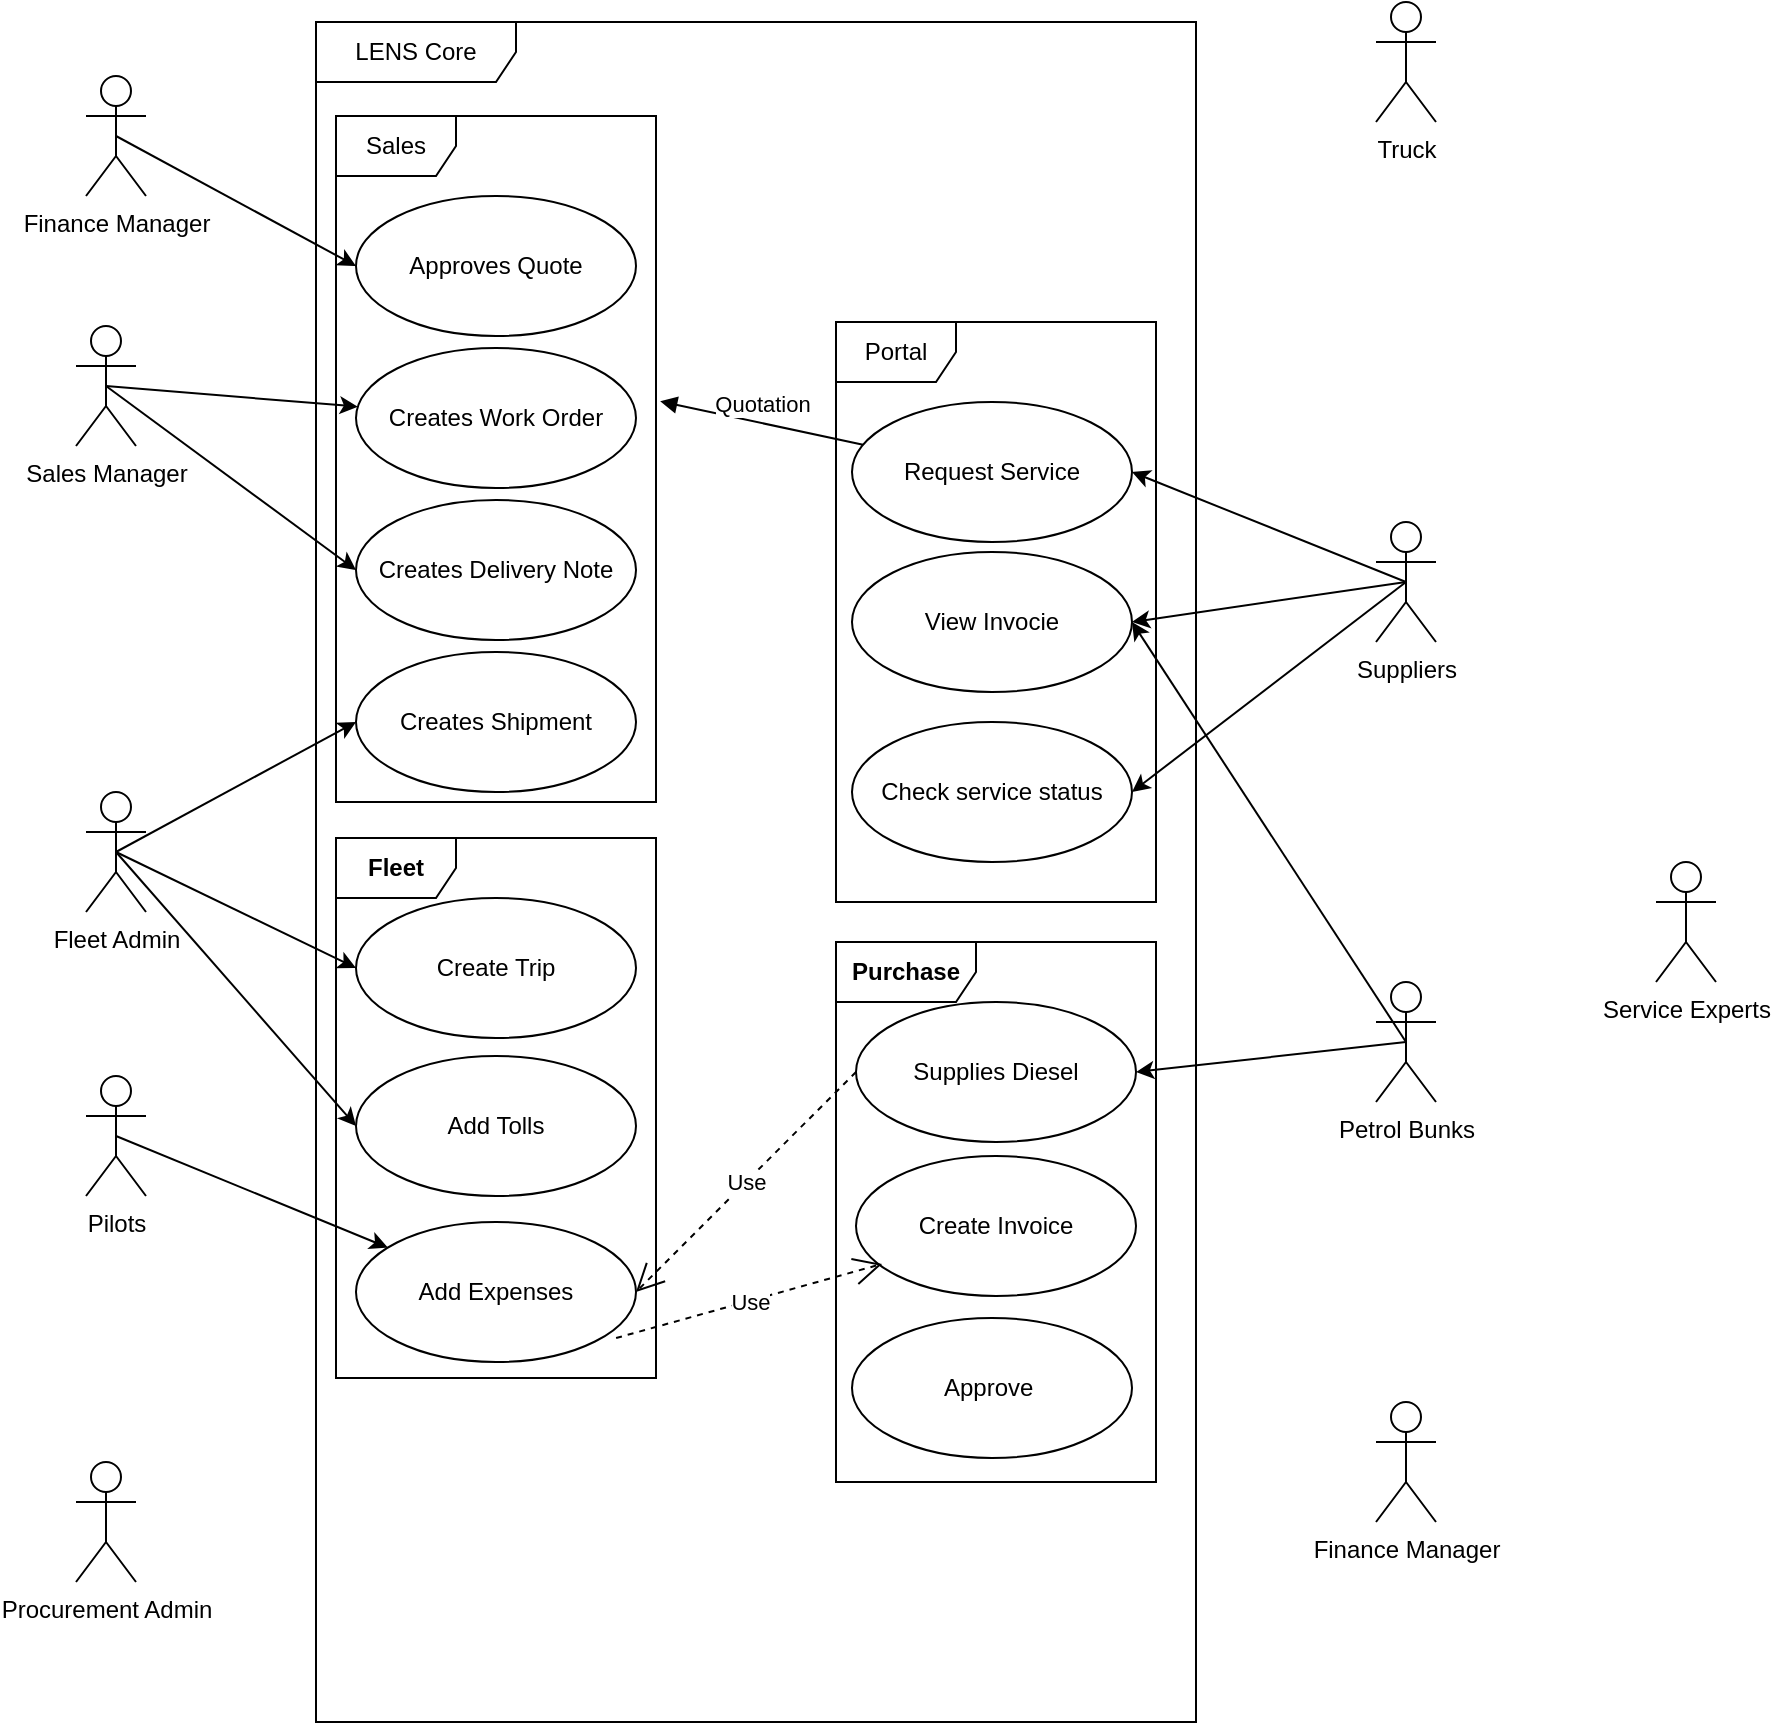 <mxfile version="20.2.2" type="github">
  <diagram id="qxUhUV0_AaV7eIC_QGrq" name="Page-1">
    <mxGraphModel dx="931" dy="526" grid="1" gridSize="10" guides="1" tooltips="1" connect="1" arrows="1" fold="1" page="1" pageScale="1" pageWidth="850" pageHeight="1100" math="0" shadow="0">
      <root>
        <mxCell id="0" />
        <mxCell id="1" parent="0" />
        <mxCell id="-Q1kIZOvRbdLqbTq5XOm-1" value="LENS Core" style="shape=umlFrame;whiteSpace=wrap;html=1;width=100;height=30;" vertex="1" parent="1">
          <mxGeometry x="300" y="60" width="440" height="850" as="geometry" />
        </mxCell>
        <mxCell id="-Q1kIZOvRbdLqbTq5XOm-40" style="edgeStyle=none;rounded=0;orthogonalLoop=1;jettySize=auto;html=1;exitX=0.5;exitY=0.5;exitDx=0;exitDy=0;exitPerimeter=0;entryX=0;entryY=0.5;entryDx=0;entryDy=0;" edge="1" parent="1" source="-Q1kIZOvRbdLqbTq5XOm-2" target="-Q1kIZOvRbdLqbTq5XOm-25">
          <mxGeometry relative="1" as="geometry" />
        </mxCell>
        <mxCell id="-Q1kIZOvRbdLqbTq5XOm-2" value="Finance Manager" style="shape=umlActor;verticalLabelPosition=bottom;verticalAlign=top;html=1;" vertex="1" parent="1">
          <mxGeometry x="185" y="87" width="30" height="60" as="geometry" />
        </mxCell>
        <mxCell id="-Q1kIZOvRbdLqbTq5XOm-36" style="edgeStyle=none;rounded=0;orthogonalLoop=1;jettySize=auto;html=1;exitX=0.5;exitY=0.5;exitDx=0;exitDy=0;exitPerimeter=0;entryX=0;entryY=0.5;entryDx=0;entryDy=0;" edge="1" parent="1" source="-Q1kIZOvRbdLqbTq5XOm-3" target="-Q1kIZOvRbdLqbTq5XOm-30">
          <mxGeometry relative="1" as="geometry" />
        </mxCell>
        <mxCell id="-Q1kIZOvRbdLqbTq5XOm-44" style="edgeStyle=none;rounded=0;orthogonalLoop=1;jettySize=auto;html=1;exitX=0.5;exitY=0.5;exitDx=0;exitDy=0;exitPerimeter=0;entryX=0;entryY=0.5;entryDx=0;entryDy=0;" edge="1" parent="1" source="-Q1kIZOvRbdLqbTq5XOm-3" target="-Q1kIZOvRbdLqbTq5XOm-43">
          <mxGeometry relative="1" as="geometry" />
        </mxCell>
        <mxCell id="-Q1kIZOvRbdLqbTq5XOm-55" style="edgeStyle=none;rounded=0;orthogonalLoop=1;jettySize=auto;html=1;exitX=0.5;exitY=0.5;exitDx=0;exitDy=0;exitPerimeter=0;entryX=0;entryY=0.5;entryDx=0;entryDy=0;" edge="1" parent="1" source="-Q1kIZOvRbdLqbTq5XOm-3" target="-Q1kIZOvRbdLqbTq5XOm-32">
          <mxGeometry relative="1" as="geometry" />
        </mxCell>
        <mxCell id="-Q1kIZOvRbdLqbTq5XOm-3" value="Fleet Admin" style="shape=umlActor;verticalLabelPosition=bottom;verticalAlign=top;html=1;" vertex="1" parent="1">
          <mxGeometry x="185" y="445" width="30" height="60" as="geometry" />
        </mxCell>
        <mxCell id="-Q1kIZOvRbdLqbTq5XOm-50" style="edgeStyle=none;rounded=0;orthogonalLoop=1;jettySize=auto;html=1;exitX=0.5;exitY=0.5;exitDx=0;exitDy=0;exitPerimeter=0;entryX=1;entryY=0.5;entryDx=0;entryDy=0;" edge="1" parent="1" source="-Q1kIZOvRbdLqbTq5XOm-4" target="-Q1kIZOvRbdLqbTq5XOm-17">
          <mxGeometry relative="1" as="geometry" />
        </mxCell>
        <mxCell id="-Q1kIZOvRbdLqbTq5XOm-51" style="edgeStyle=none;rounded=0;orthogonalLoop=1;jettySize=auto;html=1;exitX=0.5;exitY=0.5;exitDx=0;exitDy=0;exitPerimeter=0;entryX=1;entryY=0.5;entryDx=0;entryDy=0;" edge="1" parent="1" source="-Q1kIZOvRbdLqbTq5XOm-4" target="-Q1kIZOvRbdLqbTq5XOm-46">
          <mxGeometry relative="1" as="geometry" />
        </mxCell>
        <mxCell id="-Q1kIZOvRbdLqbTq5XOm-4" value="Petrol Bunks" style="shape=umlActor;verticalLabelPosition=bottom;verticalAlign=top;html=1;" vertex="1" parent="1">
          <mxGeometry x="830" y="540" width="30" height="60" as="geometry" />
        </mxCell>
        <mxCell id="-Q1kIZOvRbdLqbTq5XOm-5" value="Truck" style="shape=umlActor;verticalLabelPosition=bottom;verticalAlign=top;html=1;" vertex="1" parent="1">
          <mxGeometry x="830" y="50" width="30" height="60" as="geometry" />
        </mxCell>
        <mxCell id="-Q1kIZOvRbdLqbTq5XOm-21" style="rounded=0;orthogonalLoop=1;jettySize=auto;html=1;entryX=1;entryY=0.5;entryDx=0;entryDy=0;exitX=0.5;exitY=0.5;exitDx=0;exitDy=0;exitPerimeter=0;" edge="1" parent="1" source="-Q1kIZOvRbdLqbTq5XOm-10" target="-Q1kIZOvRbdLqbTq5XOm-16">
          <mxGeometry relative="1" as="geometry">
            <mxPoint x="830" y="340" as="sourcePoint" />
          </mxGeometry>
        </mxCell>
        <mxCell id="-Q1kIZOvRbdLqbTq5XOm-22" style="edgeStyle=none;rounded=0;orthogonalLoop=1;jettySize=auto;html=1;exitX=0.5;exitY=0.5;exitDx=0;exitDy=0;exitPerimeter=0;entryX=1;entryY=0.5;entryDx=0;entryDy=0;" edge="1" parent="1" source="-Q1kIZOvRbdLqbTq5XOm-10" target="-Q1kIZOvRbdLqbTq5XOm-17">
          <mxGeometry relative="1" as="geometry" />
        </mxCell>
        <mxCell id="-Q1kIZOvRbdLqbTq5XOm-23" style="edgeStyle=none;rounded=0;orthogonalLoop=1;jettySize=auto;html=1;exitX=0.5;exitY=0.5;exitDx=0;exitDy=0;exitPerimeter=0;entryX=1;entryY=0.5;entryDx=0;entryDy=0;" edge="1" parent="1" source="-Q1kIZOvRbdLqbTq5XOm-10" target="-Q1kIZOvRbdLqbTq5XOm-18">
          <mxGeometry relative="1" as="geometry" />
        </mxCell>
        <mxCell id="-Q1kIZOvRbdLqbTq5XOm-10" value="Suppliers" style="shape=umlActor;verticalLabelPosition=bottom;verticalAlign=top;html=1;" vertex="1" parent="1">
          <mxGeometry x="830" y="310" width="30" height="60" as="geometry" />
        </mxCell>
        <mxCell id="-Q1kIZOvRbdLqbTq5XOm-53" style="edgeStyle=none;rounded=0;orthogonalLoop=1;jettySize=auto;html=1;exitX=0.5;exitY=0.5;exitDx=0;exitDy=0;exitPerimeter=0;" edge="1" parent="1" source="-Q1kIZOvRbdLqbTq5XOm-11" target="-Q1kIZOvRbdLqbTq5XOm-31">
          <mxGeometry relative="1" as="geometry" />
        </mxCell>
        <mxCell id="-Q1kIZOvRbdLqbTq5XOm-11" value="Pilots" style="shape=umlActor;verticalLabelPosition=bottom;verticalAlign=top;html=1;" vertex="1" parent="1">
          <mxGeometry x="185" y="587" width="30" height="60" as="geometry" />
        </mxCell>
        <mxCell id="-Q1kIZOvRbdLqbTq5XOm-12" value="Procurement Admin" style="shape=umlActor;verticalLabelPosition=bottom;verticalAlign=top;html=1;" vertex="1" parent="1">
          <mxGeometry x="180" y="780" width="30" height="60" as="geometry" />
        </mxCell>
        <mxCell id="-Q1kIZOvRbdLqbTq5XOm-13" value="Service Experts" style="shape=umlActor;verticalLabelPosition=bottom;verticalAlign=top;html=1;" vertex="1" parent="1">
          <mxGeometry x="970" y="480" width="30" height="60" as="geometry" />
        </mxCell>
        <mxCell id="-Q1kIZOvRbdLqbTq5XOm-15" value="Portal" style="shape=umlFrame;whiteSpace=wrap;html=1;" vertex="1" parent="1">
          <mxGeometry x="560" y="210" width="160" height="290" as="geometry" />
        </mxCell>
        <mxCell id="-Q1kIZOvRbdLqbTq5XOm-16" value="Request Service" style="ellipse;whiteSpace=wrap;html=1;" vertex="1" parent="1">
          <mxGeometry x="568" y="250" width="140" height="70" as="geometry" />
        </mxCell>
        <mxCell id="-Q1kIZOvRbdLqbTq5XOm-17" value="View Invocie" style="ellipse;whiteSpace=wrap;html=1;" vertex="1" parent="1">
          <mxGeometry x="568" y="325" width="140" height="70" as="geometry" />
        </mxCell>
        <mxCell id="-Q1kIZOvRbdLqbTq5XOm-18" value="Check service status" style="ellipse;whiteSpace=wrap;html=1;" vertex="1" parent="1">
          <mxGeometry x="568" y="410" width="140" height="70" as="geometry" />
        </mxCell>
        <mxCell id="-Q1kIZOvRbdLqbTq5XOm-24" value="Sales" style="shape=umlFrame;whiteSpace=wrap;html=1;" vertex="1" parent="1">
          <mxGeometry x="310" y="107" width="160" height="343" as="geometry" />
        </mxCell>
        <mxCell id="-Q1kIZOvRbdLqbTq5XOm-25" value="Approves Quote" style="ellipse;whiteSpace=wrap;html=1;" vertex="1" parent="1">
          <mxGeometry x="320" y="147" width="140" height="70" as="geometry" />
        </mxCell>
        <mxCell id="-Q1kIZOvRbdLqbTq5XOm-26" value="Quotation" style="html=1;verticalAlign=bottom;endArrow=block;rounded=0;entryX=1.013;entryY=0.416;entryDx=0;entryDy=0;entryPerimeter=0;" edge="1" parent="1" source="-Q1kIZOvRbdLqbTq5XOm-16" target="-Q1kIZOvRbdLqbTq5XOm-24">
          <mxGeometry width="80" relative="1" as="geometry">
            <mxPoint x="460" y="280" as="sourcePoint" />
            <mxPoint x="540" y="280" as="targetPoint" />
          </mxGeometry>
        </mxCell>
        <mxCell id="-Q1kIZOvRbdLqbTq5XOm-27" value="Creates Work Order" style="ellipse;whiteSpace=wrap;html=1;" vertex="1" parent="1">
          <mxGeometry x="320" y="223" width="140" height="70" as="geometry" />
        </mxCell>
        <mxCell id="-Q1kIZOvRbdLqbTq5XOm-28" value="Creates Delivery Note" style="ellipse;whiteSpace=wrap;html=1;" vertex="1" parent="1">
          <mxGeometry x="320" y="299" width="140" height="70" as="geometry" />
        </mxCell>
        <mxCell id="-Q1kIZOvRbdLqbTq5XOm-29" value="Fleet" style="shape=umlFrame;whiteSpace=wrap;html=1;fontStyle=1" vertex="1" parent="1">
          <mxGeometry x="310" y="468" width="160" height="270" as="geometry" />
        </mxCell>
        <mxCell id="-Q1kIZOvRbdLqbTq5XOm-30" value="Create Trip" style="ellipse;whiteSpace=wrap;html=1;" vertex="1" parent="1">
          <mxGeometry x="320" y="498" width="140" height="70" as="geometry" />
        </mxCell>
        <mxCell id="-Q1kIZOvRbdLqbTq5XOm-31" value="Add Expenses" style="ellipse;whiteSpace=wrap;html=1;" vertex="1" parent="1">
          <mxGeometry x="320" y="660" width="140" height="70" as="geometry" />
        </mxCell>
        <mxCell id="-Q1kIZOvRbdLqbTq5XOm-32" value="Add Tolls" style="ellipse;whiteSpace=wrap;html=1;" vertex="1" parent="1">
          <mxGeometry x="320" y="577" width="140" height="70" as="geometry" />
        </mxCell>
        <mxCell id="-Q1kIZOvRbdLqbTq5XOm-38" style="edgeStyle=none;rounded=0;orthogonalLoop=1;jettySize=auto;html=1;exitX=0.5;exitY=0.5;exitDx=0;exitDy=0;exitPerimeter=0;" edge="1" parent="1" source="-Q1kIZOvRbdLqbTq5XOm-37" target="-Q1kIZOvRbdLqbTq5XOm-27">
          <mxGeometry relative="1" as="geometry" />
        </mxCell>
        <mxCell id="-Q1kIZOvRbdLqbTq5XOm-39" style="edgeStyle=none;rounded=0;orthogonalLoop=1;jettySize=auto;html=1;exitX=0.5;exitY=0.5;exitDx=0;exitDy=0;exitPerimeter=0;entryX=0;entryY=0.5;entryDx=0;entryDy=0;" edge="1" parent="1" source="-Q1kIZOvRbdLqbTq5XOm-37" target="-Q1kIZOvRbdLqbTq5XOm-28">
          <mxGeometry relative="1" as="geometry" />
        </mxCell>
        <mxCell id="-Q1kIZOvRbdLqbTq5XOm-37" value="Sales Manager" style="shape=umlActor;verticalLabelPosition=bottom;verticalAlign=top;html=1;" vertex="1" parent="1">
          <mxGeometry x="180" y="212" width="30" height="60" as="geometry" />
        </mxCell>
        <mxCell id="-Q1kIZOvRbdLqbTq5XOm-43" value="Creates Shipment" style="ellipse;whiteSpace=wrap;html=1;" vertex="1" parent="1">
          <mxGeometry x="320" y="375" width="140" height="70" as="geometry" />
        </mxCell>
        <mxCell id="-Q1kIZOvRbdLqbTq5XOm-45" value="Purchase" style="shape=umlFrame;whiteSpace=wrap;html=1;fontStyle=1;width=70;height=30;" vertex="1" parent="1">
          <mxGeometry x="560" y="520" width="160" height="270" as="geometry" />
        </mxCell>
        <mxCell id="-Q1kIZOvRbdLqbTq5XOm-46" value="Supplies Diesel" style="ellipse;whiteSpace=wrap;html=1;" vertex="1" parent="1">
          <mxGeometry x="570" y="550" width="140" height="70" as="geometry" />
        </mxCell>
        <mxCell id="-Q1kIZOvRbdLqbTq5XOm-47" value="Create Invoice" style="ellipse;whiteSpace=wrap;html=1;" vertex="1" parent="1">
          <mxGeometry x="570" y="627" width="140" height="70" as="geometry" />
        </mxCell>
        <mxCell id="-Q1kIZOvRbdLqbTq5XOm-48" value="Approve&amp;nbsp;" style="ellipse;whiteSpace=wrap;html=1;" vertex="1" parent="1">
          <mxGeometry x="568" y="708" width="140" height="70" as="geometry" />
        </mxCell>
        <mxCell id="-Q1kIZOvRbdLqbTq5XOm-52" value="Use" style="endArrow=open;endSize=12;dashed=1;html=1;rounded=0;entryX=1;entryY=0.5;entryDx=0;entryDy=0;exitX=0;exitY=0.5;exitDx=0;exitDy=0;" edge="1" parent="1" source="-Q1kIZOvRbdLqbTq5XOm-46" target="-Q1kIZOvRbdLqbTq5XOm-31">
          <mxGeometry width="160" relative="1" as="geometry">
            <mxPoint x="490" y="490" as="sourcePoint" />
            <mxPoint x="650" y="490" as="targetPoint" />
          </mxGeometry>
        </mxCell>
        <mxCell id="-Q1kIZOvRbdLqbTq5XOm-56" value="Finance Manager" style="shape=umlActor;verticalLabelPosition=bottom;verticalAlign=top;html=1;" vertex="1" parent="1">
          <mxGeometry x="830" y="750" width="30" height="60" as="geometry" />
        </mxCell>
        <mxCell id="-Q1kIZOvRbdLqbTq5XOm-57" value="Use" style="endArrow=open;endSize=12;dashed=1;html=1;rounded=0;entryX=0.093;entryY=0.771;entryDx=0;entryDy=0;exitX=0.929;exitY=0.829;exitDx=0;exitDy=0;exitPerimeter=0;entryPerimeter=0;" edge="1" parent="1" source="-Q1kIZOvRbdLqbTq5XOm-31" target="-Q1kIZOvRbdLqbTq5XOm-47">
          <mxGeometry width="160" relative="1" as="geometry">
            <mxPoint x="580" y="595" as="sourcePoint" />
            <mxPoint x="470" y="705" as="targetPoint" />
          </mxGeometry>
        </mxCell>
      </root>
    </mxGraphModel>
  </diagram>
</mxfile>
